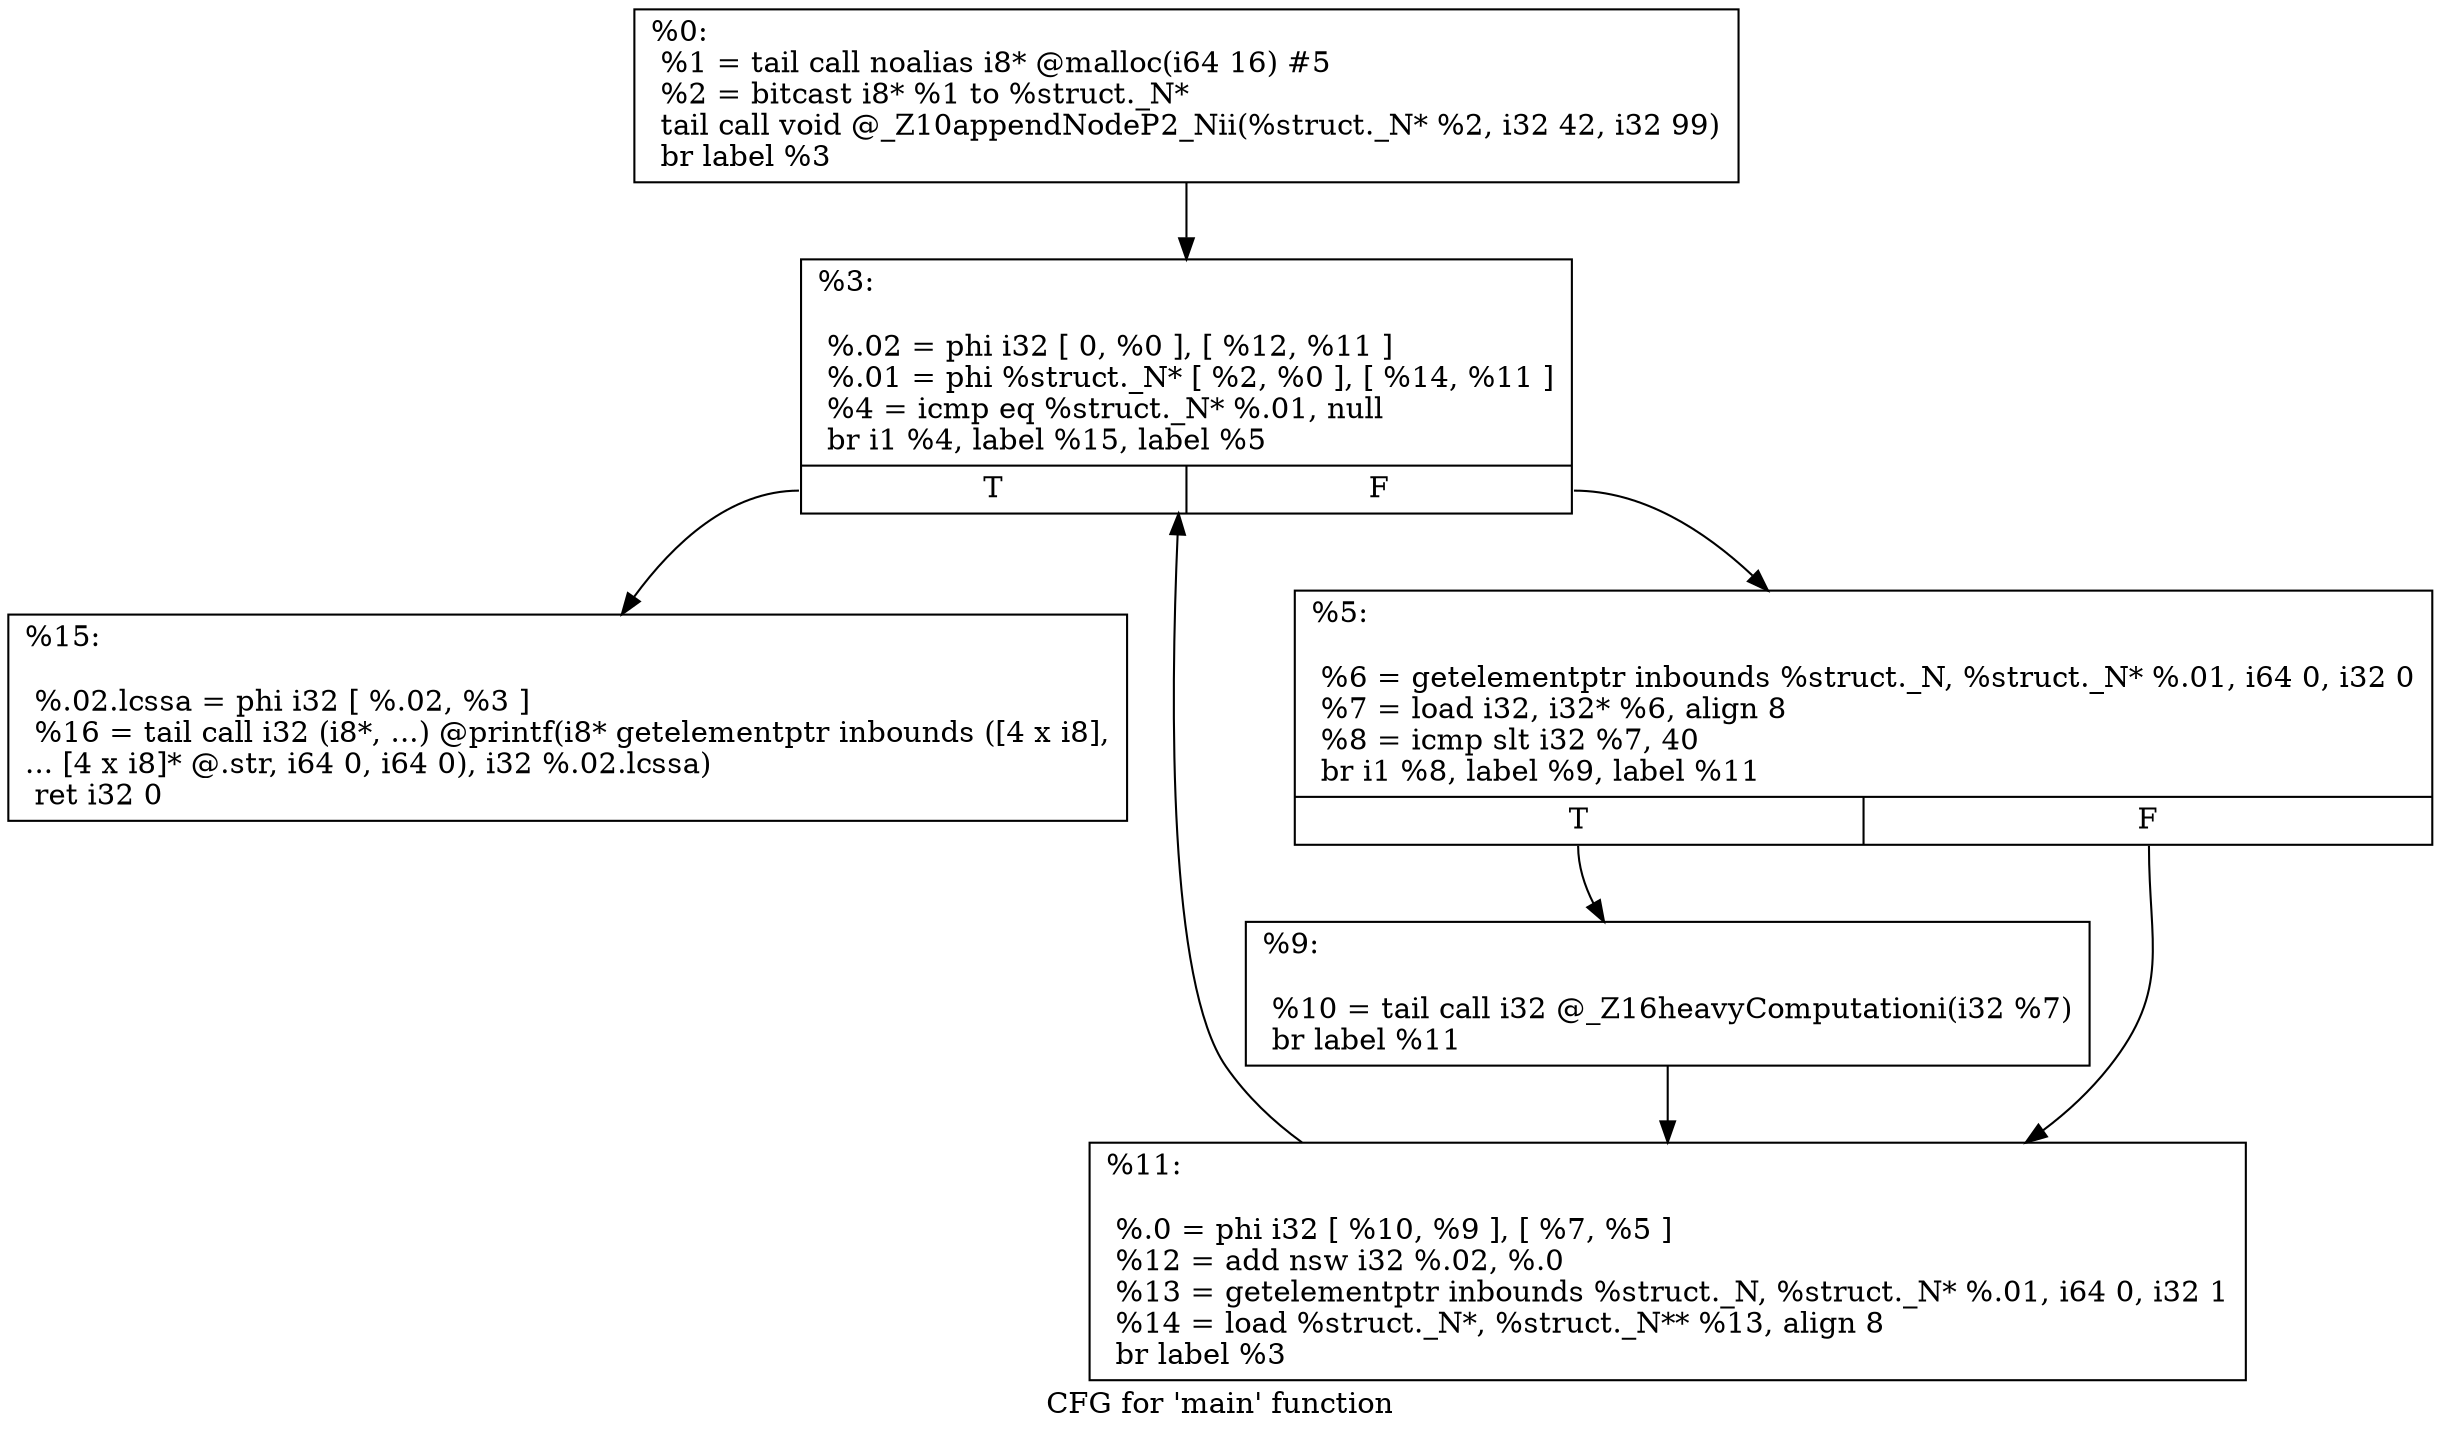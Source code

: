 digraph "CFG for 'main' function" {
	label="CFG for 'main' function";

	Node0x221ef50 [shape=record,label="{%0:\l  %1 = tail call noalias i8* @malloc(i64 16) #5\l  %2 = bitcast i8* %1 to %struct._N*\l  tail call void @_Z10appendNodeP2_Nii(%struct._N* %2, i32 42, i32 99)\l  br label %3\l}"];
	Node0x221ef50 -> Node0x221f0c0;
	Node0x221f0c0 [shape=record,label="{%3:\l\l  %.02 = phi i32 [ 0, %0 ], [ %12, %11 ]\l  %.01 = phi %struct._N* [ %2, %0 ], [ %14, %11 ]\l  %4 = icmp eq %struct._N* %.01, null\l  br i1 %4, label %15, label %5\l|{<s0>T|<s1>F}}"];
	Node0x221f0c0:s0 -> Node0x221f200;
	Node0x221f0c0:s1 -> Node0x221f110;
	Node0x221f110 [shape=record,label="{%5:\l\l  %6 = getelementptr inbounds %struct._N, %struct._N* %.01, i64 0, i32 0\l  %7 = load i32, i32* %6, align 8\l  %8 = icmp slt i32 %7, 40\l  br i1 %8, label %9, label %11\l|{<s0>T|<s1>F}}"];
	Node0x221f110:s0 -> Node0x221f160;
	Node0x221f110:s1 -> Node0x221f1b0;
	Node0x221f160 [shape=record,label="{%9:\l\l  %10 = tail call i32 @_Z16heavyComputationi(i32 %7)\l  br label %11\l}"];
	Node0x221f160 -> Node0x221f1b0;
	Node0x221f1b0 [shape=record,label="{%11:\l\l  %.0 = phi i32 [ %10, %9 ], [ %7, %5 ]\l  %12 = add nsw i32 %.02, %.0\l  %13 = getelementptr inbounds %struct._N, %struct._N* %.01, i64 0, i32 1\l  %14 = load %struct._N*, %struct._N** %13, align 8\l  br label %3\l}"];
	Node0x221f1b0 -> Node0x221f0c0;
	Node0x221f200 [shape=record,label="{%15:\l\l  %.02.lcssa = phi i32 [ %.02, %3 ]\l  %16 = tail call i32 (i8*, ...) @printf(i8* getelementptr inbounds ([4 x i8],\l... [4 x i8]* @.str, i64 0, i64 0), i32 %.02.lcssa)\l  ret i32 0\l}"];
}
